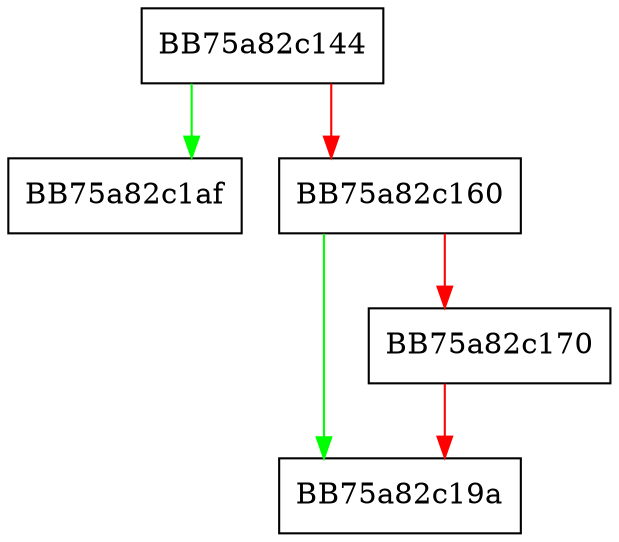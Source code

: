 digraph _Clear_and_reserve_geometric {
  node [shape="box"];
  graph [splines=ortho];
  BB75a82c144 -> BB75a82c1af [color="green"];
  BB75a82c144 -> BB75a82c160 [color="red"];
  BB75a82c160 -> BB75a82c19a [color="green"];
  BB75a82c160 -> BB75a82c170 [color="red"];
  BB75a82c170 -> BB75a82c19a [color="red"];
}